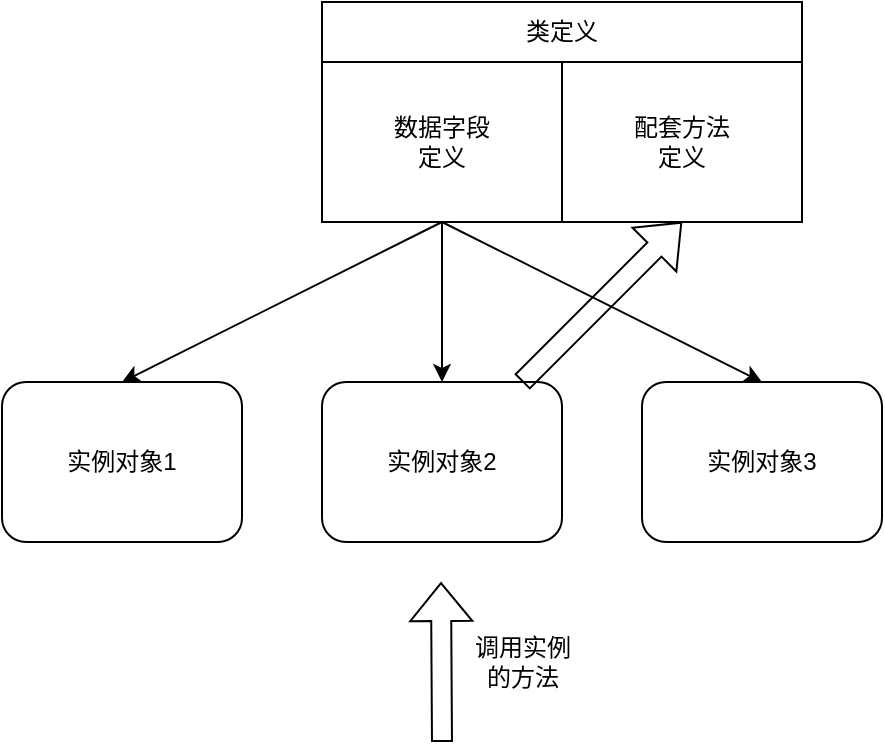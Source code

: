 <mxfile version="16.0.2" type="device"><diagram id="FBuiNko7WaussPk0_Xsn" name="第 1 页"><mxGraphModel dx="1079" dy="814" grid="1" gridSize="10" guides="1" tooltips="1" connect="1" arrows="1" fold="1" page="1" pageScale="1" pageWidth="827" pageHeight="1169" math="0" shadow="0"><root><mxCell id="0"/><mxCell id="1" parent="0"/><mxCell id="n344vpdx-hsW9hz3Ilwn-2" value="数据字段&lt;br&gt;定义" style="rounded=0;whiteSpace=wrap;html=1;" vertex="1" parent="1"><mxGeometry x="280" y="360" width="120" height="80" as="geometry"/></mxCell><mxCell id="n344vpdx-hsW9hz3Ilwn-3" value="配套方法&lt;br&gt;定义" style="rounded=0;whiteSpace=wrap;html=1;" vertex="1" parent="1"><mxGeometry x="400" y="360" width="120" height="80" as="geometry"/></mxCell><mxCell id="n344vpdx-hsW9hz3Ilwn-4" value="类定义" style="rounded=0;whiteSpace=wrap;html=1;" vertex="1" parent="1"><mxGeometry x="280" y="330" width="240" height="30" as="geometry"/></mxCell><mxCell id="n344vpdx-hsW9hz3Ilwn-5" value="实例对象1" style="rounded=1;whiteSpace=wrap;html=1;" vertex="1" parent="1"><mxGeometry x="120" y="520" width="120" height="80" as="geometry"/></mxCell><mxCell id="n344vpdx-hsW9hz3Ilwn-6" value="实例对象2" style="rounded=1;whiteSpace=wrap;html=1;" vertex="1" parent="1"><mxGeometry x="280" y="520" width="120" height="80" as="geometry"/></mxCell><mxCell id="n344vpdx-hsW9hz3Ilwn-7" value="实例对象3" style="rounded=1;whiteSpace=wrap;html=1;" vertex="1" parent="1"><mxGeometry x="440" y="520" width="120" height="80" as="geometry"/></mxCell><mxCell id="n344vpdx-hsW9hz3Ilwn-8" value="" style="endArrow=classic;html=1;rounded=0;exitX=0.5;exitY=1;exitDx=0;exitDy=0;entryX=0.5;entryY=0;entryDx=0;entryDy=0;" edge="1" parent="1" source="n344vpdx-hsW9hz3Ilwn-2" target="n344vpdx-hsW9hz3Ilwn-5"><mxGeometry width="50" height="50" relative="1" as="geometry"><mxPoint x="220" y="480" as="sourcePoint"/><mxPoint x="270" y="430" as="targetPoint"/></mxGeometry></mxCell><mxCell id="n344vpdx-hsW9hz3Ilwn-9" value="" style="endArrow=classic;html=1;rounded=0;entryX=0.5;entryY=0;entryDx=0;entryDy=0;" edge="1" parent="1" target="n344vpdx-hsW9hz3Ilwn-6"><mxGeometry width="50" height="50" relative="1" as="geometry"><mxPoint x="340" y="440" as="sourcePoint"/><mxPoint x="230" y="450" as="targetPoint"/></mxGeometry></mxCell><mxCell id="n344vpdx-hsW9hz3Ilwn-10" value="" style="endArrow=classic;html=1;rounded=0;entryX=0.5;entryY=0;entryDx=0;entryDy=0;" edge="1" parent="1" target="n344vpdx-hsW9hz3Ilwn-7"><mxGeometry width="50" height="50" relative="1" as="geometry"><mxPoint x="340" y="440" as="sourcePoint"/><mxPoint x="480" y="460" as="targetPoint"/></mxGeometry></mxCell><mxCell id="n344vpdx-hsW9hz3Ilwn-11" value="" style="shape=flexArrow;endArrow=classic;html=1;rounded=0;" edge="1" parent="1"><mxGeometry width="50" height="50" relative="1" as="geometry"><mxPoint x="340" y="700" as="sourcePoint"/><mxPoint x="339.5" y="620" as="targetPoint"/></mxGeometry></mxCell><mxCell id="n344vpdx-hsW9hz3Ilwn-12" value="调用实例&lt;br&gt;的方法" style="text;html=1;align=center;verticalAlign=middle;resizable=0;points=[];autosize=1;strokeColor=none;fillColor=none;" vertex="1" parent="1"><mxGeometry x="350" y="645" width="60" height="30" as="geometry"/></mxCell><mxCell id="n344vpdx-hsW9hz3Ilwn-15" value="" style="shape=flexArrow;endArrow=classic;html=1;rounded=0;entryX=0.5;entryY=1;entryDx=0;entryDy=0;" edge="1" parent="1" source="n344vpdx-hsW9hz3Ilwn-6" target="n344vpdx-hsW9hz3Ilwn-3"><mxGeometry width="50" height="50" relative="1" as="geometry"><mxPoint x="370" y="510" as="sourcePoint"/><mxPoint x="420" y="460" as="targetPoint"/></mxGeometry></mxCell></root></mxGraphModel></diagram></mxfile>